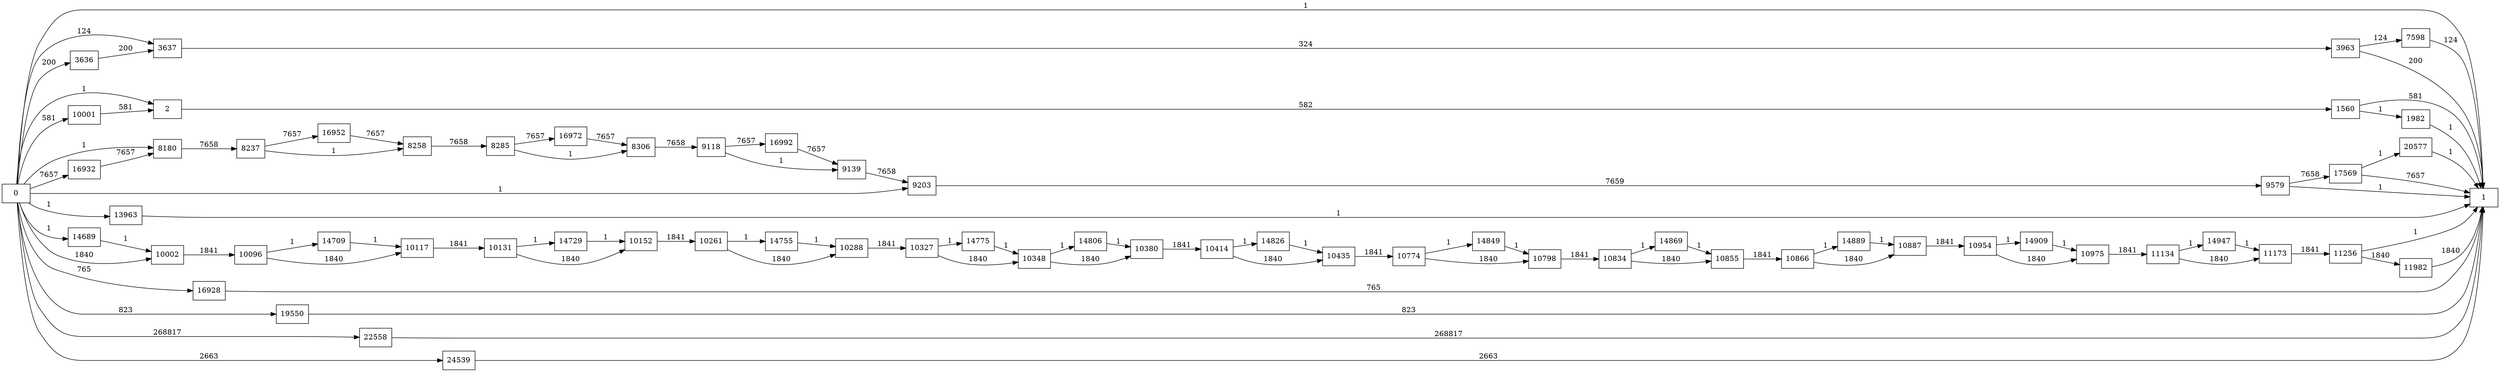 digraph {
	graph [rankdir=LR]
	node [shape=rectangle]
	2 -> 1560 [label=582]
	1560 -> 1 [label=581]
	1560 -> 1982 [label=1]
	1982 -> 1 [label=1]
	3636 -> 3637 [label=200]
	3637 -> 3963 [label=324]
	3963 -> 1 [label=200]
	3963 -> 7598 [label=124]
	7598 -> 1 [label=124]
	8180 -> 8237 [label=7658]
	8237 -> 8258 [label=1]
	8237 -> 16952 [label=7657]
	8258 -> 8285 [label=7658]
	8285 -> 8306 [label=1]
	8285 -> 16972 [label=7657]
	8306 -> 9118 [label=7658]
	9118 -> 9139 [label=1]
	9118 -> 16992 [label=7657]
	9139 -> 9203 [label=7658]
	9203 -> 9579 [label=7659]
	9579 -> 1 [label=1]
	9579 -> 17569 [label=7658]
	10001 -> 2 [label=581]
	10002 -> 10096 [label=1841]
	10096 -> 10117 [label=1840]
	10096 -> 14709 [label=1]
	10117 -> 10131 [label=1841]
	10131 -> 10152 [label=1840]
	10131 -> 14729 [label=1]
	10152 -> 10261 [label=1841]
	10261 -> 10288 [label=1840]
	10261 -> 14755 [label=1]
	10288 -> 10327 [label=1841]
	10327 -> 10348 [label=1840]
	10327 -> 14775 [label=1]
	10348 -> 10380 [label=1840]
	10348 -> 14806 [label=1]
	10380 -> 10414 [label=1841]
	10414 -> 10435 [label=1840]
	10414 -> 14826 [label=1]
	10435 -> 10774 [label=1841]
	10774 -> 10798 [label=1840]
	10774 -> 14849 [label=1]
	10798 -> 10834 [label=1841]
	10834 -> 10855 [label=1840]
	10834 -> 14869 [label=1]
	10855 -> 10866 [label=1841]
	10866 -> 10887 [label=1840]
	10866 -> 14889 [label=1]
	10887 -> 10954 [label=1841]
	10954 -> 10975 [label=1840]
	10954 -> 14909 [label=1]
	10975 -> 11134 [label=1841]
	11134 -> 11173 [label=1840]
	11134 -> 14947 [label=1]
	11173 -> 11256 [label=1841]
	11256 -> 1 [label=1]
	11256 -> 11982 [label=1840]
	11982 -> 1 [label=1840]
	13963 -> 1 [label=1]
	14689 -> 10002 [label=1]
	14709 -> 10117 [label=1]
	14729 -> 10152 [label=1]
	14755 -> 10288 [label=1]
	14775 -> 10348 [label=1]
	14806 -> 10380 [label=1]
	14826 -> 10435 [label=1]
	14849 -> 10798 [label=1]
	14869 -> 10855 [label=1]
	14889 -> 10887 [label=1]
	14909 -> 10975 [label=1]
	14947 -> 11173 [label=1]
	16928 -> 1 [label=765]
	16932 -> 8180 [label=7657]
	16952 -> 8258 [label=7657]
	16972 -> 8306 [label=7657]
	16992 -> 9139 [label=7657]
	17569 -> 1 [label=7657]
	17569 -> 20577 [label=1]
	19550 -> 1 [label=823]
	20577 -> 1 [label=1]
	22558 -> 1 [label=268817]
	24539 -> 1 [label=2663]
	0 -> 2 [label=1]
	0 -> 3637 [label=124]
	0 -> 10002 [label=1840]
	0 -> 9203 [label=1]
	0 -> 3636 [label=200]
	0 -> 1 [label=1]
	0 -> 8180 [label=1]
	0 -> 10001 [label=581]
	0 -> 13963 [label=1]
	0 -> 14689 [label=1]
	0 -> 16928 [label=765]
	0 -> 16932 [label=7657]
	0 -> 19550 [label=823]
	0 -> 22558 [label=268817]
	0 -> 24539 [label=2663]
}
